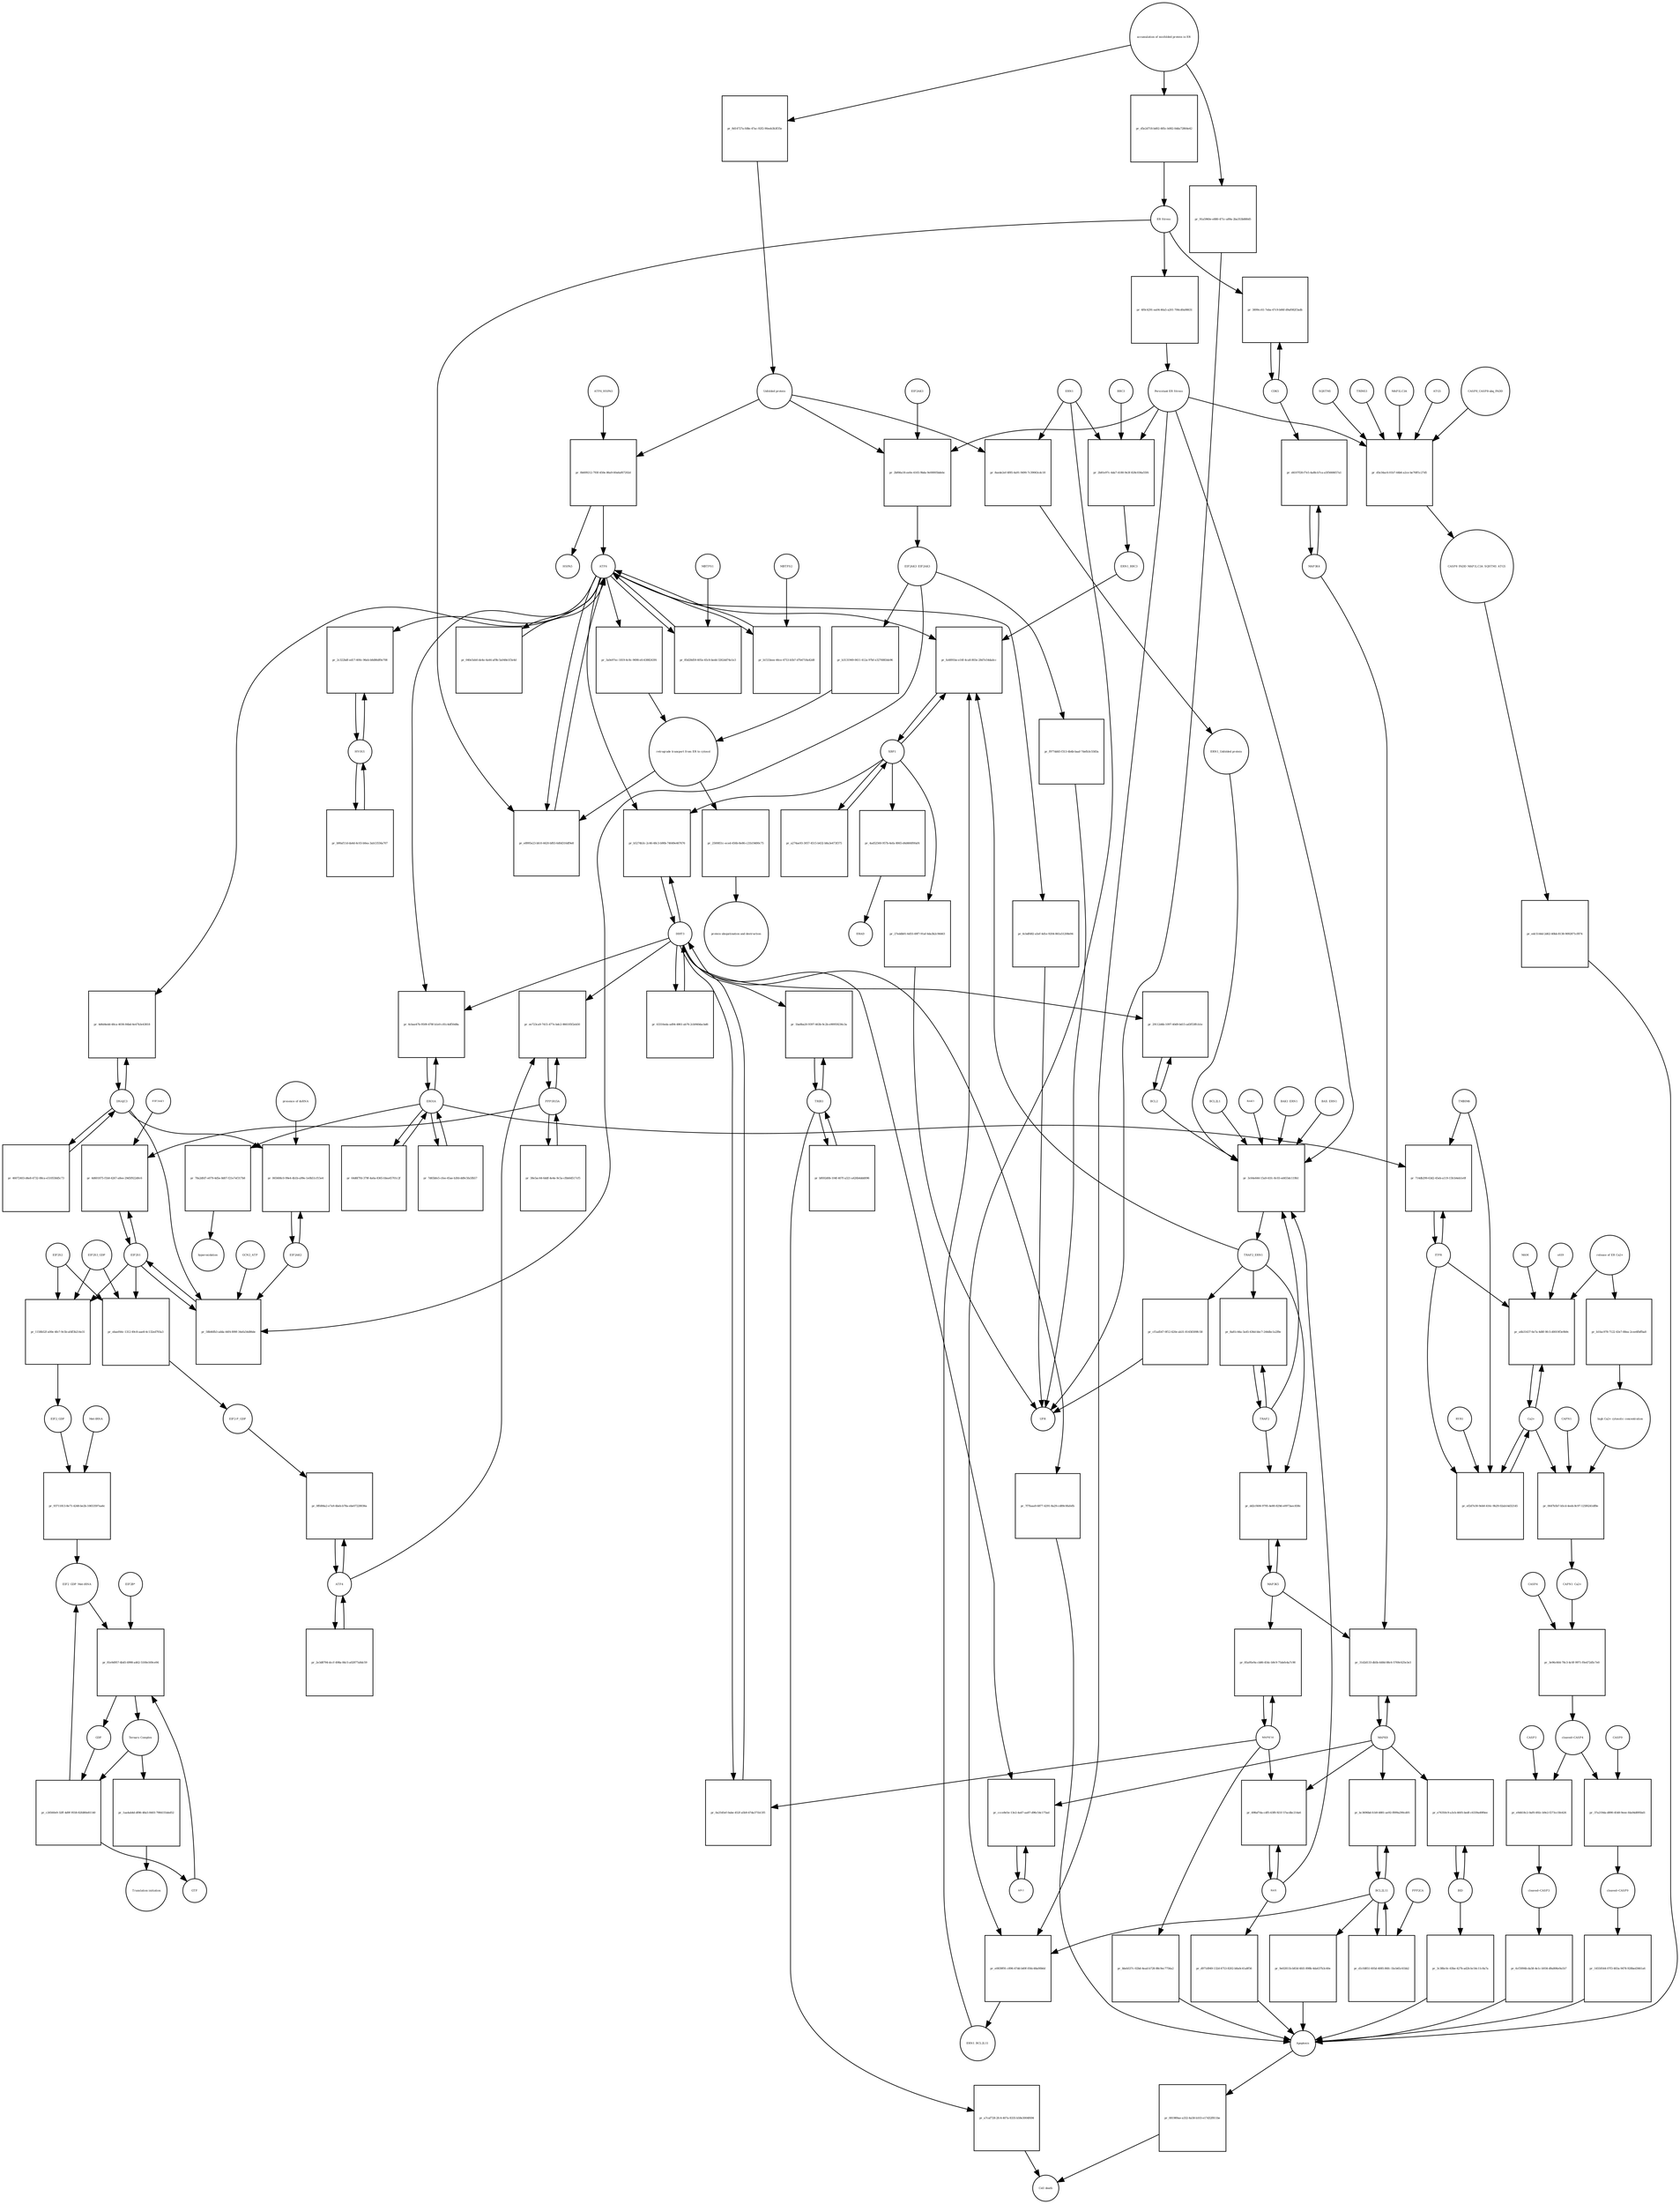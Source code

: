 strict digraph  {
ATF6_HSPA5 [annotation="", bipartite=0, cls=complex, fontsize=4, label=ATF6_HSPA5, shape=circle];
"pr_0b609212-793f-450e-86a9-60a6af67202d" [annotation="", bipartite=1, cls=process, fontsize=4, label="pr_0b609212-793f-450e-86a9-60a6af67202d", shape=square];
ATF6 [annotation="urn_miriam_hgnc.symbol_ATF6", bipartite=0, cls=macromolecule, fontsize=4, label=ATF6, shape=circle];
HSPA5 [annotation="urn_miriam_hgnc.symbol_HSPA5", bipartite=0, cls=macromolecule, fontsize=4, label=HSPA5, shape=circle];
"Unfolded protein" [annotation="", bipartite=0, cls=macromolecule, fontsize=4, label="Unfolded protein", shape=circle];
ERN1 [annotation="urn_miriam_hgnc.symbol_ERN1", bipartite=0, cls=macromolecule, fontsize=4, label=ERN1, shape=circle];
"pr_8aede2ef-6f85-4a91-9490-7c39063cdc18" [annotation="", bipartite=1, cls=process, fontsize=4, label="pr_8aede2ef-6f85-4a91-9490-7c39063cdc18", shape=square];
"ERN1_Unfolded protein" [annotation="", bipartite=0, cls=complex, fontsize=4, label="ERN1_Unfolded protein", shape=circle];
EIF2AK3_EIF2AK3 [annotation="", bipartite=0, cls=complex, fontsize=4, label=EIF2AK3_EIF2AK3, shape=circle];
"pr_b3131949-0611-412a-97bf-e3276883de96" [annotation="", bipartite=1, cls=process, fontsize=4, label="pr_b3131949-0611-412a-97bf-e3276883de96", shape=square];
"retrograde transport from ER to cytosol" [annotation="", bipartite=0, cls=phenotype, fontsize=4, label="retrograde transport from ER to cytosol", shape=circle];
"pr_3a0e97ec-1819-4c8c-9698-efc4388243f4" [annotation="", bipartite=1, cls=process, fontsize=4, label="pr_3a0e97ec-1819-4c8c-9698-efc4388243f4", shape=square];
"pr_2500851c-eced-456b-8e86-c21b19d00c75" [annotation="", bipartite=1, cls=process, fontsize=4, label="pr_2500851c-eced-456b-8e86-c21b19d00c75", shape=square];
"protein ubiquitination and destruction" [annotation="", bipartite=0, cls=phenotype, fontsize=4, label="protein ubiquitination and destruction", shape=circle];
"pr_3c64e644-15a9-41fc-8c03-ed455dc119b1" [annotation="", bipartite=1, cls=process, fontsize=4, label="pr_3c64e644-15a9-41fc-8c03-ed455dc119b1", shape=square];
TRAF2_ERN1 [annotation="", bipartite=0, cls=complex, fontsize=4, label=TRAF2_ERN1, shape=circle];
BAK1_ERN1 [annotation="", bipartite=0, cls=complex, fontsize=4, label=BAK1_ERN1, shape=circle];
BAX_ERN1 [annotation="", bipartite=0, cls=complex, fontsize=4, label=BAX_ERN1, shape=circle];
BCL2 [annotation="urn_miriam_hgnc.symbol_BCL2", bipartite=0, cls="nucleic acid feature", fontsize=4, label=BCL2, shape=circle];
BCL2L1 [annotation="urn_miriam_hgnc.symbol_BCL2L1", bipartite=0, cls=macromolecule, fontsize=4, label=BCL2L1, shape=circle];
"Persistant ER Stress" [annotation="", bipartite=0, cls=phenotype, fontsize=4, label="Persistant ER Stress", shape=circle];
BAX [annotation="urn_miriam_hgnc.symbol_BAX", bipartite=0, cls=macromolecule, fontsize=4, label=BAX, shape=circle];
BAK1 [annotation="urn_miriam_hgnc.symbol_BAK1", bipartite=0, cls=macromolecule, fontsize=4, label=BAK1, shape=circle];
TRAF2 [annotation="urn_miriam_hgnc.symbol_TRAF2", bipartite=0, cls=macromolecule, fontsize=4, label=TRAF2, shape=circle];
XBP1 [annotation="urn_miriam_hgnc.symbol_XBP1", bipartite=0, cls=macromolecule, fontsize=4, label=XBP1, shape=circle];
"pr_fa4891be-e16f-4ca8-803e-28d7e54dadcc" [annotation="", bipartite=1, cls=process, fontsize=4, label="pr_fa4891be-e16f-4ca8-803e-28d7e54dadcc", shape=square];
ERN1_BBC3 [annotation="", bipartite=0, cls=complex, fontsize=4, label=ERN1_BBC3, shape=circle];
ERN1_BCL2L11 [annotation="", bipartite=0, cls=complex, fontsize=4, label=ERN1_BCL2L11, shape=circle];
"pr_a274ae93-3057-4515-b432-b8a3e473f375" [annotation="", bipartite=1, cls=process, fontsize=4, label="pr_a274ae93-3057-4515-b432-b8a3e473f375", shape=square];
"pr_4ad52560-957b-4efa-8065-d4d466f00af4" [annotation="", bipartite=1, cls=process, fontsize=4, label="pr_4ad52560-957b-4efa-8065-d4d466f00af4", shape=square];
ERAD [annotation="", bipartite=0, cls=phenotype, fontsize=4, label=ERAD, shape=circle];
"pr_27eddb01-6d55-49f7-91af-6da3b2c94463" [annotation="", bipartite=1, cls=process, fontsize=4, label="pr_27eddb01-6d55-49f7-91af-6da3b2c94463", shape=square];
UPR [annotation="", bipartite=0, cls=phenotype, fontsize=4, label=UPR, shape=circle];
"pr_8a81c44a-3a45-436d-bbc7-244dbc1a2f8e" [annotation="", bipartite=1, cls=process, fontsize=4, label="pr_8a81c44a-3a45-436d-bbc7-244dbc1a2f8e", shape=square];
MAPK8 [annotation="urn_miriam_hgnc.symbol_MAPK8", bipartite=0, cls=macromolecule, fontsize=4, label=MAPK8, shape=circle];
"pr_31d2d133-db5b-448d-88c6-5769c625e3e3" [annotation="", bipartite=1, cls=process, fontsize=4, label="pr_31d2d133-db5b-448d-88c6-5769c625e3e3", shape=square];
MAP3K4 [annotation="urn_miriam_hgnc.symbol_MAP3K4", bipartite=0, cls=macromolecule, fontsize=4, label=MAP3K4, shape=circle];
MAP3K5 [annotation="urn_miriam_hgnc.symbol_MAP3K5", bipartite=0, cls=macromolecule, fontsize=4, label=MAP3K5, shape=circle];
MAPK14 [annotation="urn_miriam_hgnc.symbol_MAPK14", bipartite=0, cls=macromolecule, fontsize=4, label=MAPK14, shape=circle];
"pr_85a95e9a-cb86-454c-b9c9-75defe4a7c90" [annotation="", bipartite=1, cls=process, fontsize=4, label="pr_85a95e9a-cb86-454c-b9c9-75defe4a7c90", shape=square];
"pr_bbeb537c-02bd-4ead-b728-88c9ec7756a2" [annotation="", bipartite=1, cls=process, fontsize=4, label="pr_bbeb537c-02bd-4ead-b728-88c9ec7756a2", shape=square];
Apoptosis [annotation="", bipartite=0, cls=phenotype, fontsize=4, label=Apoptosis, shape=circle];
DDIT3 [annotation="urn_miriam_hgnc.symbol_DDIT3", bipartite=0, cls=macromolecule, fontsize=4, label=DDIT3, shape=circle];
"pr_0a2545ef-0abe-452f-a5b9-47da371b13f1" [annotation="", bipartite=1, cls=process, fontsize=4, label="pr_0a2545ef-0abe-452f-a5b9-47da371b13f1", shape=square];
"pr_7f7faaa9-6877-4291-8a29-cd89c0fafefb" [annotation="", bipartite=1, cls=process, fontsize=4, label="pr_7f7faaa9-6877-4291-8a29-cd89c0fafefb", shape=square];
"pr_29112d4b-1097-40d9-bd15-ad3f53ffcb1e" [annotation="", bipartite=1, cls=process, fontsize=4, label="pr_29112d4b-1097-40d9-bd15-ad3f53ffcb1e", shape=square];
"pr_e8995e23-bfc0-4420-bf83-6d0d316df9e8" [annotation="", bipartite=1, cls=process, fontsize=4, label="pr_e8995e23-bfc0-4420-bf83-6d0d316df9e8", shape=square];
"ER Stress" [annotation="", bipartite=0, cls=phenotype, fontsize=4, label="ER Stress", shape=circle];
"pr_85d28d59-405e-45c8-bedd-3262dd74e1e3" [annotation="", bipartite=1, cls=process, fontsize=4, label="pr_85d28d59-405e-45c8-bedd-3262dd74e1e3", shape=square];
MBTPS1 [annotation="urn_miriam_hgnc.symbol_MBTPS1", bipartite=0, cls=macromolecule, fontsize=4, label=MBTPS1, shape=circle];
"pr_b1533eee-46ce-4753-b5b7-d7b4718a42d8" [annotation="", bipartite=1, cls=process, fontsize=4, label="pr_b1533eee-46ce-4753-b5b7-d7b4718a42d8", shape=square];
MBTPS2 [annotation="urn_miriam_hgnc.symbol_MBTPS2", bipartite=0, cls=macromolecule, fontsize=4, label=MBTPS2, shape=circle];
"pr_040e5eb0-de4e-4a44-af9b-5a048e1f3e4d" [annotation="", bipartite=1, cls=process, fontsize=4, label="pr_040e5eb0-de4e-4a44-af9b-5a048e1f3e4d", shape=square];
"pr_63316eda-ad94-4861-ab76-2cb940dacbd6" [annotation="", bipartite=1, cls=process, fontsize=4, label="pr_63316eda-ad94-4861-ab76-2cb940dacbd6", shape=square];
"pr_b5274b3c-2c46-48c3-b90b-74649e467676" [annotation="", bipartite=1, cls=process, fontsize=4, label="pr_b5274b3c-2c46-48c3-b90b-74649e467676", shape=square];
EIF2S1 [annotation="urn_miriam_hgnc.symbol_EIF2S1", bipartite=0, cls=macromolecule, fontsize=4, label=EIF2S1, shape=circle];
"pr_58b46fb3-adda-44f4-899f-34efa54d86de" [annotation="", bipartite=1, cls=process, fontsize=4, label="pr_58b46fb3-adda-44f4-899f-34efa54d86de", shape=square];
GCN2_ATP [annotation="", bipartite=0, cls=complex, fontsize=4, label=GCN2_ATP, shape=circle];
EIF2AK2 [annotation="urn_miriam_hgnc.symbol_EIF2AK2", bipartite=0, cls=macromolecule, fontsize=4, label=EIF2AK2, shape=circle];
DNAJC3 [annotation="urn_miriam_hgnc.symbol_DNAJC3", bipartite=0, cls=macromolecule, fontsize=4, label=DNAJC3, shape=circle];
EIF2S2 [annotation="urn_miriam_hgnc.symbol_EIF2S2", bipartite=0, cls=macromolecule, fontsize=4, label=EIF2S2, shape=circle];
"pr_1158b52f-a00e-4fe7-9c5b-afdf3b214e31" [annotation="", bipartite=1, cls=process, fontsize=4, label="pr_1158b52f-a00e-4fe7-9c5b-afdf3b214e31", shape=square];
EIF2S3_GDP [annotation="", bipartite=0, cls=complex, fontsize=4, label=EIF2S3_GDP, shape=circle];
EIF2_GDP [annotation="", bipartite=0, cls=complex, fontsize=4, label=EIF2_GDP, shape=circle];
"EIF2_GDP_Met-tRNA" [annotation="", bipartite=0, cls=complex, fontsize=4, label="EIF2_GDP_Met-tRNA", shape=circle];
"pr_81e9d957-4b45-4998-a462-5100e169ce94" [annotation="", bipartite=1, cls=process, fontsize=4, label="pr_81e9d957-4b45-4998-a462-5100e169ce94", shape=square];
"Ternary Complex" [annotation="", bipartite=0, cls=complex, fontsize=4, label="Ternary Complex", shape=circle];
"EIF2B*" [annotation="", bipartite=0, cls=complex, fontsize=4, label="EIF2B*", shape=circle];
GTP [annotation="urn_miriam_obo.chebi_CHEBI%3A57600", bipartite=0, cls="simple chemical", fontsize=4, label=GTP, shape=circle];
GDP [annotation="urn_miriam_obo.chebi_CHEBI%3A65180", bipartite=0, cls="simple chemical", fontsize=4, label=GDP, shape=circle];
"pr_c26560e9-32ff-4d9f-9558-82fd80e81140" [annotation="", bipartite=1, cls=process, fontsize=4, label="pr_c26560e9-32ff-4d9f-9558-82fd80e81140", shape=square];
ATF4 [annotation="urn_miriam_hgnc.symbol_ATF4", bipartite=0, cls=macromolecule, fontsize=4, label=ATF4, shape=circle];
"pr_0ffd06a2-e7a9-4beb-b78a-ebe07228036a" [annotation="", bipartite=1, cls=process, fontsize=4, label="pr_0ffd06a2-e7a9-4beb-b78a-ebe07228036a", shape=square];
"EIF2-P_GDP" [annotation="", bipartite=0, cls=complex, fontsize=4, label="EIF2-P_GDP", shape=circle];
"pr_2e3d8794-dccf-498a-84c5-a02877a8dc59" [annotation="", bipartite=1, cls=process, fontsize=4, label="pr_2e3d8794-dccf-498a-84c5-a02877a8dc59", shape=square];
PPP1R15A [annotation="urn_miriam_hgnc.symbol_PPP1R15A", bipartite=0, cls=macromolecule, fontsize=4, label=PPP1R15A, shape=circle];
"pr_ee723ca9-7415-477e-bdc2-866105f2eb50" [annotation="", bipartite=1, cls=process, fontsize=4, label="pr_ee723ca9-7415-477e-bdc2-866105f2eb50", shape=square];
"pr_38e5ac44-6ddf-4e4e-9c5a-cfbb0d517cf5" [annotation="", bipartite=1, cls=process, fontsize=4, label="pr_38e5ac44-6ddf-4e4e-9c5a-cfbb0d517cf5", shape=square];
"pr_1aa4ab4d-df86-48a5-8403-7984155ded52" [annotation="", bipartite=1, cls=process, fontsize=4, label="pr_1aa4ab4d-df86-48a5-8403-7984155ded52", shape=square];
"Translation initiation" [annotation="", bipartite=0, cls=phenotype, fontsize=4, label="Translation initiation", shape=circle];
"pr_dd2cf406-9795-4e80-829d-e0973aec838c" [annotation="", bipartite=1, cls=process, fontsize=4, label="pr_dd2cf406-9795-4e80-829d-e0973aec838c", shape=square];
ERO1A [annotation="urn_miriam_hgnc.symbol_ERO1A", bipartite=0, cls=macromolecule, fontsize=4, label=ERO1A, shape=circle];
"pr_6cbae47b-9509-478f-b1e0-c81c4df50d8a" [annotation="", bipartite=1, cls=process, fontsize=4, label="pr_6cbae47b-9509-478f-b1e0-c81c4df50d8a", shape=square];
"pr_7d65bfe5-cfee-45ae-b3fd-dd9c5fa5fb57" [annotation="", bipartite=1, cls=process, fontsize=4, label="pr_7d65bfe5-cfee-45ae-b3fd-dd9c5fa5fb57", shape=square];
"pr_4d601875-f1b0-4267-a8ee-29d5f922d0c6" [annotation="", bipartite=1, cls=process, fontsize=4, label="pr_4d601875-f1b0-4267-a8ee-29d5f922d0c6", shape=square];
EIF2AK1 [annotation="urn_miriam_hgnc.symbol_EIF2AK1", bipartite=0, cls=macromolecule, fontsize=4, label=EIF2AK1, shape=circle];
"pr_498af7da-cdf5-43f8-921f-57acdbc214a6" [annotation="", bipartite=1, cls=process, fontsize=4, label="pr_498af7da-cdf5-43f8-921f-57acdbc214a6", shape=square];
"pr_d971d949-132d-4753-8202-b8a0c41a8f56" [annotation="", bipartite=1, cls=process, fontsize=4, label="pr_d971d949-132d-4753-8202-b8a0c41a8f56", shape=square];
"Ca2+" [annotation="urn_miriam_obo.chebi_CHEBI%3A29108", bipartite=0, cls="simple chemical", fontsize=4, label="Ca2+", shape=circle];
"pr_a4b31437-6e7a-4d8f-9fc5-d0019f3e9b9c" [annotation="", bipartite=1, cls=process, fontsize=4, label="pr_a4b31437-6e7a-4d8f-9fc5-d0019f3e9b9c", shape=square];
"release of ER Ca2+" [annotation="", bipartite=0, cls=phenotype, fontsize=4, label="release of ER Ca2+", shape=circle];
ITPR [annotation="urn_miriam_hgnc.symbol_ITPR1|urn_miriam_hgnc.symbol_ITPR2|urn_miriam_hgnc.symbol_ITPR3", bipartite=0, cls=macromolecule, fontsize=4, label=ITPR, shape=circle];
MAM [annotation="", bipartite=0, cls=phenotype, fontsize=4, label=MAM, shape=circle];
s619 [annotation="", bipartite=0, cls=complex, fontsize=4, label=s619, shape=circle];
"pr_d4107f28-f7e5-4a8b-b7ca-a5f5666657a1" [annotation="", bipartite=1, cls=process, fontsize=4, label="pr_d4107f28-f7e5-4a8b-b7ca-a5f5666657a1", shape=square];
CDK5 [annotation="urn_miriam_hgnc.symbol_CDK5", bipartite=0, cls=macromolecule, fontsize=4, label=CDK5, shape=circle];
"pr_3899cc61-7eba-47c9-b06f-d9af082f3adb" [annotation="", bipartite=1, cls="uncertain process", fontsize=4, label="pr_3899cc61-7eba-47c9-b06f-d9af082f3adb", shape=square];
"pr_081989ae-a332-4a58-b103-e17d32f811be" [annotation="", bipartite=1, cls=process, fontsize=4, label="pr_081989ae-a332-4a58-b103-e17d32f811be", shape=square];
"Cell death" [annotation="", bipartite=0, cls=phenotype, fontsize=4, label="Cell death", shape=circle];
"pr_ef2d7e30-9eb0-416c-9b29-02ab14d32145" [annotation="", bipartite=1, cls=process, fontsize=4, label="pr_ef2d7e30-9eb0-416c-9b29-02ab14d32145", shape=square];
TMBIM6 [annotation="urn_miriam_hgnc.symbol_TMBIM6", bipartite=0, cls=macromolecule, fontsize=4, label=TMBIM6, shape=circle];
RYR1 [annotation="urn_miriam_hgnc.symbol_RYR1", bipartite=0, cls=macromolecule, fontsize=4, label=RYR1, shape=circle];
EIF2AK3 [annotation="urn_miriam_hgnc.symbol_EIF2AK3", bipartite=0, cls=macromolecule, fontsize=4, label=EIF2AK3, shape=circle];
"pr_2bf66a18-ee0e-4165-9bda-9e00005bdebc" [annotation="", bipartite=1, cls=process, fontsize=4, label="pr_2bf66a18-ee0e-4165-9bda-9e00005bdebc", shape=square];
"pr_78a2dfd7-e079-4d5e-8d07-f21e7ef317b8" [annotation="", bipartite=1, cls=process, fontsize=4, label="pr_78a2dfd7-e079-4d5e-8d07-f21e7ef317b8", shape=square];
hyperoxidation [annotation="", bipartite=0, cls=phenotype, fontsize=4, label=hyperoxidation, shape=circle];
"pr_64d6f7fd-379f-4a6a-8365-fdea45701c2f" [annotation="", bipartite=1, cls=process, fontsize=4, label="pr_64d6f7fd-379f-4a6a-8365-fdea45701c2f", shape=square];
"pr_4f0c4291-ea04-46a5-a201-706cd0a98631" [annotation="", bipartite=1, cls=process, fontsize=4, label="pr_4f0c4291-ea04-46a5-a201-706cd0a98631", shape=square];
"CASP8_CASP8-ubq_FADD" [annotation="", bipartite=0, cls=complex, fontsize=4, label="CASP8_CASP8-ubq_FADD", shape=circle];
"pr_d5e34ac6-01b7-44b6-a2ce-be76ff1c27d5" [annotation="", bipartite=1, cls=process, fontsize=4, label="pr_d5e34ac6-01b7-44b6-a2ce-be76ff1c27d5", shape=square];
"SQSTM1 " [annotation="urn_miriam_hgnc.symbol_SQSTM1", bipartite=0, cls=macromolecule, fontsize=4, label="SQSTM1 ", shape=circle];
CASP8_FADD_MAP1LC3A_SQSTM1_ATG5 [annotation="", bipartite=0, cls=complex, fontsize=4, label=CASP8_FADD_MAP1LC3A_SQSTM1_ATG5, shape=circle];
TRIM13 [annotation="urn_miriam_hgnc.symbol_TRIM13", bipartite=0, cls=macromolecule, fontsize=4, label=TRIM13, shape=circle];
MAP1LC3A [annotation="urn_miriam_hgnc.symbol_MAP1LC3A", bipartite=0, cls=macromolecule, fontsize=4, label=MAP1LC3A, shape=circle];
ATG5 [annotation="urn_miriam_hgnc.symbol_ATG5", bipartite=0, cls=macromolecule, fontsize=4, label=ATG5, shape=circle];
"pr_edc5144d-2d62-40bb-8138-9092871cf874" [annotation="", bipartite=1, cls=process, fontsize=4, label="pr_edc5144d-2d62-40bb-8138-9092871cf874", shape=square];
"AP-1" [annotation="urn_miriam_hgnc.symbol_FOS|urn_miriam_hgnc.symbol_FOSB|urn_miriam_hgnc.symbol_FOSL1|urn_miriam_hgnc.symbol_FOSL2|urn_miriam_hgnc.symbol_JUN|urn_miriam_hgnc.symbol_JUNB|urn_miriam_hgnc.symbol_JUND", bipartite=0, cls=macromolecule, fontsize=4, label="AP-1", shape=circle];
"pr_ccce8e5e-13e2-4a47-aa87-d96c54c175ad" [annotation="", bipartite=1, cls=process, fontsize=4, label="pr_ccce8e5e-13e2-4a47-aa87-d96c54c175ad", shape=square];
"pr_065608c0-99e4-4b1b-a99e-1e0b51cf15e4" [annotation="", bipartite=1, cls=process, fontsize=4, label="pr_065608c0-99e4-4b1b-a99e-1e0b51cf15e4", shape=square];
"presence of dsRNA" [annotation="", bipartite=0, cls=phenotype, fontsize=4, label="presence of dsRNA", shape=circle];
"Met-tRNA" [annotation="urn_miriam_hgnc_HGNC%3A34779", bipartite=0, cls="nucleic acid feature", fontsize=4, label="Met-tRNA", shape=circle];
"pr_93711813-8e71-4248-be2b-10653597aa6c" [annotation="", bipartite=1, cls=process, fontsize=4, label="pr_93711813-8e71-4248-be2b-10653597aa6c", shape=square];
"pr_ebaef44c-1312-49c8-aae8-4c132ed793a3" [annotation="", bipartite=1, cls=process, fontsize=4, label="pr_ebaef44c-1312-49c8-aae8-4c132ed793a3", shape=square];
"accumulation of misfolded protein in ER" [annotation="", bipartite=0, cls=phenotype, fontsize=4, label="accumulation of misfolded protein in ER", shape=circle];
"pr_8d14727a-fd8e-47ac-92f2-90eeb3b3f35e" [annotation="", bipartite=1, cls=process, fontsize=4, label="pr_8d14727a-fd8e-47ac-92f2-90eeb3b3f35e", shape=square];
"pr_d5e2d718-bd02-485c-b082-0dda72864e42" [annotation="", bipartite=1, cls=process, fontsize=4, label="pr_d5e2d718-bd02-485c-b082-0dda72864e42", shape=square];
"pr_91a5960e-e880-471c-a89a-2ba353b880d5" [annotation="", bipartite=1, cls=process, fontsize=4, label="pr_91a5960e-e880-471c-a89a-2ba353b880d5", shape=square];
"pr_f977dd45-f313-4b4b-baaf-7defb3c5583a" [annotation="", bipartite=1, cls=process, fontsize=4, label="pr_f977dd45-f313-4b4b-baaf-7defb3c5583a", shape=square];
"pr_cf1ad547-9f12-420e-ab31-81458309fc58" [annotation="", bipartite=1, cls=process, fontsize=4, label="pr_cf1ad547-9f12-420e-ab31-81458309fc58", shape=square];
"pr_6cbdf482-a5ef-4d1e-9204-861a51208e94" [annotation="", bipartite=1, cls=process, fontsize=4, label="pr_6cbdf482-a5ef-4d1e-9204-861a51208e94", shape=square];
BCL2L11 [annotation="urn_miriam_hgnc.symbol_BCL2L11", bipartite=0, cls=macromolecule, fontsize=4, label=BCL2L11, shape=circle];
"pr_bc3696bd-fcb9-4881-ae92-f899a290cd05" [annotation="", bipartite=1, cls=process, fontsize=4, label="pr_bc3696bd-fcb9-4881-ae92-f899a290cd05", shape=square];
BID [annotation="urn_miriam_hgnc.symbol_BID", bipartite=0, cls=macromolecule, fontsize=4, label=BID, shape=circle];
"pr_e76350c9-a3cb-4605-bedf-c6339a49f6ee" [annotation="", bipartite=1, cls=process, fontsize=4, label="pr_e76350c9-a3cb-4605-bedf-c6339a49f6ee", shape=square];
"pr_9e02811b-b83d-4fd1-898b-4da637b3c40e" [annotation="", bipartite=1, cls=process, fontsize=4, label="pr_9e02811b-b83d-4fd1-898b-4da637b3c40e", shape=square];
"pr_3c38bc0c-63be-427b-ad2b-bc54c11c8a7a" [annotation="", bipartite=1, cls=process, fontsize=4, label="pr_3c38bc0c-63be-427b-ad2b-bc54c11c8a7a", shape=square];
"pr_e0839f91-c896-47dd-b49f-056c48a00b6d" [annotation="", bipartite=1, cls=process, fontsize=4, label="pr_e0839f91-c896-47dd-b49f-056c48a00b6d", shape=square];
"pr_2b81e97c-4da7-4180-9e3f-828c036a55f4" [annotation="", bipartite=1, cls=process, fontsize=4, label="pr_2b81e97c-4da7-4180-9e3f-828c036a55f4", shape=square];
BBC3 [annotation="urn_miriam_hgnc.symbol_BBC3", bipartite=0, cls=macromolecule, fontsize=4, label=BBC3, shape=circle];
"pr_d1cfd851-605d-4085-86fc-1bcb45c41bb2" [annotation="", bipartite=1, cls=process, fontsize=4, label="pr_d1cfd851-605d-4085-86fc-1bcb45c41bb2", shape=square];
PPP2CA [annotation="urn_miriam_hgnc.symbol_PPP2CA", bipartite=0, cls=macromolecule, fontsize=4, label=PPP2CA, shape=circle];
TRIB3 [annotation="urn_miriam_hgnc.symbol_TRIB3", bipartite=0, cls=macromolecule, fontsize=4, label=TRIB3, shape=circle];
"pr_1ba8ba20-9397-463b-9c2b-e90959236c3a" [annotation="", bipartite=1, cls=process, fontsize=4, label="pr_1ba8ba20-9397-463b-9c2b-e90959236c3a", shape=square];
"pr_bf692d0b-104f-407f-a321-a426b4ddd096" [annotation="", bipartite=1, cls=process, fontsize=4, label="pr_bf692d0b-104f-407f-a321-a426b4ddd096", shape=square];
"pr_a7caf728-2fc4-407a-8335-b58e3004f694" [annotation="", bipartite=1, cls=process, fontsize=4, label="pr_a7caf728-2fc4-407a-8335-b58e3004f694", shape=square];
"pr_b10ac978-7122-43e7-88ea-2cee6fbffba8" [annotation="", bipartite=1, cls=process, fontsize=4, label="pr_b10ac978-7122-43e7-88ea-2cee6fbffba8", shape=square];
"high Ca2+ cytosolic concentration" [annotation="", bipartite=0, cls=phenotype, fontsize=4, label="high Ca2+ cytosolic concentration", shape=circle];
"pr_4d6d4edd-48ca-4036-84bd-6e47b3e43818" [annotation="", bipartite=1, cls=process, fontsize=4, label="pr_4d6d4edd-48ca-4036-84bd-6e47b3e43818", shape=square];
"pr_46072403-d4e8-4732-88ca-e510558d5c73" [annotation="", bipartite=1, cls=process, fontsize=4, label="pr_46072403-d4e8-4732-88ca-e510558d5c73", shape=square];
"pr_714db299-63d2-45eb-a119-15fcb4eb1e0f" [annotation="", bipartite=1, cls=process, fontsize=4, label="pr_714db299-63d2-45eb-a119-15fcb4eb1e0f", shape=square];
CASP4 [annotation="urn_miriam_hgnc.symbol_CASP4", bipartite=0, cls=macromolecule, fontsize=4, label=CASP4, shape=circle];
"pr_3e96c664-78c3-4c0f-9971-f0e472d5c7e0" [annotation="", bipartite=1, cls=process, fontsize=4, label="pr_3e96c664-78c3-4c0f-9971-f0e472d5c7e0", shape=square];
"cleaved~CASP4" [annotation="urn_miriam_hgnc.symbol_CASP4", bipartite=0, cls=macromolecule, fontsize=4, label="cleaved~CASP4", shape=circle];
"CAPN1_Ca2+" [annotation="", bipartite=0, cls=complex, fontsize=4, label="CAPN1_Ca2+", shape=circle];
CASP3 [annotation="urn_miriam_hgnc.symbol_CASP3", bipartite=0, cls=macromolecule, fontsize=4, label=CASP3, shape=circle];
"pr_e9d418c2-0af0-492c-b9e2-f273cc5fe426" [annotation="", bipartite=1, cls=process, fontsize=4, label="pr_e9d418c2-0af0-492c-b9e2-f273cc5fe426", shape=square];
"cleaved~CASP3" [annotation="urn_miriam_hgnc.symbol_CASP3", bipartite=0, cls=macromolecule, fontsize=4, label="cleaved~CASP3", shape=circle];
CASP9 [annotation="urn_miriam_hgnc.symbol_CSAP9", bipartite=0, cls=macromolecule, fontsize=4, label=CASP9, shape=circle];
"pr_37a219da-d890-4548-9eee-fda04d895bd1" [annotation="", bipartite=1, cls=process, fontsize=4, label="pr_37a219da-d890-4548-9eee-fda04d895bd1", shape=square];
"cleaved~CASP9" [annotation="urn_miriam_hgnc.symbol_CASP9", bipartite=0, cls=macromolecule, fontsize=4, label="cleaved~CASP9", shape=circle];
CAPN1 [annotation="urn_miriam_hgnc.symbol_CAPN1", bipartite=0, cls=macromolecule, fontsize=4, label=CAPN1, shape=circle];
"pr_0647b5b7-b5cd-4eeb-8c97-125f6241df8e" [annotation="", bipartite=1, cls=process, fontsize=4, label="pr_0647b5b7-b5cd-4eeb-8c97-125f6241df8e", shape=square];
"pr_6cf3094b-da58-4e1c-b934-d9a806e9a1b7" [annotation="", bipartite=1, cls=process, fontsize=4, label="pr_6cf3094b-da58-4e1c-b934-d9a806e9a1b7", shape=square];
"pr_14550544-07f3-483a-9478-928bed3661a6" [annotation="", bipartite=1, cls=process, fontsize=4, label="pr_14550544-07f3-483a-9478-928bed3661a6", shape=square];
HYOU1 [annotation="urn_miriam_hgnc.symbol_HYOU1", bipartite=0, cls=macromolecule, fontsize=4, label=HYOU1, shape=circle];
"pr_2c322bdf-ed17-400c-96eb-b8d86df0e708" [annotation="", bipartite=1, cls=process, fontsize=4, label="pr_2c322bdf-ed17-400c-96eb-b8d86df0e708", shape=square];
"pr_b90af11d-da4d-4c03-b0ea-3ab13556a707" [annotation="", bipartite=1, cls=process, fontsize=4, label="pr_b90af11d-da4d-4c03-b0ea-3ab13556a707", shape=square];
ATF6_HSPA5 -> "pr_0b609212-793f-450e-86a9-60a6af67202d"  [annotation="", interaction_type=consumption];
"pr_0b609212-793f-450e-86a9-60a6af67202d" -> ATF6  [annotation="", interaction_type=production];
"pr_0b609212-793f-450e-86a9-60a6af67202d" -> HSPA5  [annotation="", interaction_type=production];
ATF6 -> "pr_3a0e97ec-1819-4c8c-9698-efc4388243f4"  [annotation="", interaction_type=consumption];
ATF6 -> "pr_fa4891be-e16f-4ca8-803e-28d7e54dadcc"  [annotation="urn_miriam_pubmed_26587781|urn_miriam_pubmed_23430059", interaction_type=catalysis];
ATF6 -> "pr_e8995e23-bfc0-4420-bf83-6d0d316df9e8"  [annotation="", interaction_type=consumption];
ATF6 -> "pr_85d28d59-405e-45c8-bedd-3262dd74e1e3"  [annotation="", interaction_type=consumption];
ATF6 -> "pr_b1533eee-46ce-4753-b5b7-d7b4718a42d8"  [annotation="", interaction_type=consumption];
ATF6 -> "pr_040e5eb0-de4e-4a44-af9b-5a048e1f3e4d"  [annotation="", interaction_type=consumption];
ATF6 -> "pr_b5274b3c-2c46-48c3-b90b-74649e467676"  [annotation="urn_miriam_pubmed_26587781|urn_miriam_pubmed_17991856|urn_miriam_pubmed_28843399", interaction_type=catalysis];
ATF6 -> "pr_6cbae47b-9509-478f-b1e0-c81c4df50d8a"  [annotation="urn_miriam_pubmed_23850759|urn_miriam_pubmed_25387528", interaction_type=catalysis];
ATF6 -> "pr_6cbdf482-a5ef-4d1e-9204-861a51208e94"  [annotation="", interaction_type=consumption];
ATF6 -> "pr_4d6d4edd-48ca-4036-84bd-6e47b3e43818"  [annotation="urn_miriam_pubmed_12601012|urn_miriam_pubmed_18360008", interaction_type=catalysis];
ATF6 -> "pr_2c322bdf-ed17-400c-96eb-b8d86df0e708"  [annotation=urn_miriam_pubmed_18360008, interaction_type=catalysis];
"Unfolded protein" -> "pr_0b609212-793f-450e-86a9-60a6af67202d"  [annotation="urn_miriam_pubmed_19509052|urn_miriam_pubmed_12847084|urn_miriam_pubmed_23850759", interaction_type=catalysis];
"Unfolded protein" -> "pr_8aede2ef-6f85-4a91-9490-7c39063cdc18"  [annotation="", interaction_type=consumption];
"Unfolded protein" -> "pr_2bf66a18-ee0e-4165-9bda-9e00005bdebc"  [annotation=urn_miriam_pubmed_17991856, interaction_type=catalysis];
ERN1 -> "pr_8aede2ef-6f85-4a91-9490-7c39063cdc18"  [annotation="", interaction_type=consumption];
ERN1 -> "pr_e0839f91-c896-47dd-b49f-056c48a00b6d"  [annotation="", interaction_type=consumption];
ERN1 -> "pr_2b81e97c-4da7-4180-9e3f-828c036a55f4"  [annotation="", interaction_type=consumption];
"pr_8aede2ef-6f85-4a91-9490-7c39063cdc18" -> "ERN1_Unfolded protein"  [annotation="", interaction_type=production];
"ERN1_Unfolded protein" -> "pr_3c64e644-15a9-41fc-8c03-ed455dc119b1"  [annotation="", interaction_type=consumption];
EIF2AK3_EIF2AK3 -> "pr_b3131949-0611-412a-97bf-e3276883de96"  [annotation="", interaction_type=consumption];
EIF2AK3_EIF2AK3 -> "pr_58b46fb3-adda-44f4-899f-34efa54d86de"  [annotation="urn_miriam_pubmed_12667446|urn_miriam_pubmed_16246152|urn_miriam_pubmed_12601012|urn_miriam_pubmed_23850759|urn_miriam_pubmed_18360008|urn_miriam_pubmed_26587781", interaction_type=catalysis];
EIF2AK3_EIF2AK3 -> "pr_f977dd45-f313-4b4b-baaf-7defb3c5583a"  [annotation="", interaction_type=consumption];
"pr_b3131949-0611-412a-97bf-e3276883de96" -> "retrograde transport from ER to cytosol"  [annotation="", interaction_type=production];
"retrograde transport from ER to cytosol" -> "pr_2500851c-eced-456b-8e86-c21b19d00c75"  [annotation="", interaction_type=consumption];
"retrograde transport from ER to cytosol" -> "pr_e8995e23-bfc0-4420-bf83-6d0d316df9e8"  [annotation="urn_miriam_pubmed_18360008|urn_miriam_pubmed_17991856|urn_miriam_pubmed_26587781|urn_miriam_pubmed_12847084", interaction_type=inhibition];
"pr_3a0e97ec-1819-4c8c-9698-efc4388243f4" -> "retrograde transport from ER to cytosol"  [annotation="", interaction_type=production];
"pr_2500851c-eced-456b-8e86-c21b19d00c75" -> "protein ubiquitination and destruction"  [annotation="", interaction_type=production];
"pr_3c64e644-15a9-41fc-8c03-ed455dc119b1" -> TRAF2_ERN1  [annotation="", interaction_type=production];
TRAF2_ERN1 -> "pr_fa4891be-e16f-4ca8-803e-28d7e54dadcc"  [annotation="urn_miriam_pubmed_26587781|urn_miriam_pubmed_23430059", interaction_type=catalysis];
TRAF2_ERN1 -> "pr_8a81c44a-3a45-436d-bbc7-244dbc1a2f8e"  [annotation=urn_miriam_pubmed_23850759, interaction_type=catalysis];
TRAF2_ERN1 -> "pr_dd2cf406-9795-4e80-829d-e0973aec838c"  [annotation=urn_miriam_pubmed_23850759, interaction_type=catalysis];
TRAF2_ERN1 -> "pr_cf1ad547-9f12-420e-ab31-81458309fc58"  [annotation="", interaction_type=consumption];
BAK1_ERN1 -> "pr_3c64e644-15a9-41fc-8c03-ed455dc119b1"  [annotation="urn_miriam_pubmed_23850759|urn_miriam_pubmed_23430059|urn_miriam_pubmed_26587781", interaction_type=catalysis];
BAX_ERN1 -> "pr_3c64e644-15a9-41fc-8c03-ed455dc119b1"  [annotation="urn_miriam_pubmed_23850759|urn_miriam_pubmed_23430059|urn_miriam_pubmed_26587781", interaction_type=catalysis];
BCL2 -> "pr_3c64e644-15a9-41fc-8c03-ed455dc119b1"  [annotation="urn_miriam_pubmed_23850759|urn_miriam_pubmed_23430059|urn_miriam_pubmed_26587781", interaction_type=inhibition];
BCL2 -> "pr_29112d4b-1097-40d9-bd15-ad3f53ffcb1e"  [annotation="", interaction_type=consumption];
BCL2L1 -> "pr_3c64e644-15a9-41fc-8c03-ed455dc119b1"  [annotation="urn_miriam_pubmed_23850759|urn_miriam_pubmed_23430059|urn_miriam_pubmed_26587781", interaction_type=inhibition];
"Persistant ER Stress" -> "pr_3c64e644-15a9-41fc-8c03-ed455dc119b1"  [annotation="urn_miriam_pubmed_23850759|urn_miriam_pubmed_23430059|urn_miriam_pubmed_26587781", interaction_type=inhibition];
"Persistant ER Stress" -> "pr_2bf66a18-ee0e-4165-9bda-9e00005bdebc"  [annotation=urn_miriam_pubmed_17991856, interaction_type=catalysis];
"Persistant ER Stress" -> "pr_d5e34ac6-01b7-44b6-a2ce-be76ff1c27d5"  [annotation=urn_miriam_pubmed_17991856, interaction_type=catalysis];
"Persistant ER Stress" -> "pr_e0839f91-c896-47dd-b49f-056c48a00b6d"  [annotation="urn_miriam_pubmed_23850759|urn_miriam_pubmed_23430059|urn_miriam_pubmed_26587781", interaction_type=inhibition];
"Persistant ER Stress" -> "pr_2b81e97c-4da7-4180-9e3f-828c036a55f4"  [annotation="urn_miriam_pubmed_23430059|urn_miriam_pubmed_17991856", interaction_type=inhibition];
BAX -> "pr_3c64e644-15a9-41fc-8c03-ed455dc119b1"  [annotation="urn_miriam_pubmed_23850759|urn_miriam_pubmed_23430059|urn_miriam_pubmed_26587781", interaction_type=catalysis];
BAX -> "pr_498af7da-cdf5-43f8-921f-57acdbc214a6"  [annotation="", interaction_type=consumption];
BAX -> "pr_d971d949-132d-4753-8202-b8a0c41a8f56"  [annotation="", interaction_type=consumption];
BAK1 -> "pr_3c64e644-15a9-41fc-8c03-ed455dc119b1"  [annotation="urn_miriam_pubmed_23850759|urn_miriam_pubmed_23430059|urn_miriam_pubmed_26587781", interaction_type=catalysis];
TRAF2 -> "pr_3c64e644-15a9-41fc-8c03-ed455dc119b1"  [annotation="", interaction_type=consumption];
TRAF2 -> "pr_8a81c44a-3a45-436d-bbc7-244dbc1a2f8e"  [annotation="", interaction_type=consumption];
TRAF2 -> "pr_dd2cf406-9795-4e80-829d-e0973aec838c"  [annotation=urn_miriam_pubmed_23850759, interaction_type=catalysis];
XBP1 -> "pr_fa4891be-e16f-4ca8-803e-28d7e54dadcc"  [annotation="", interaction_type=consumption];
XBP1 -> "pr_a274ae93-3057-4515-b432-b8a3e473f375"  [annotation="", interaction_type=consumption];
XBP1 -> "pr_4ad52560-957b-4efa-8065-d4d466f00af4"  [annotation="", interaction_type=consumption];
XBP1 -> "pr_27eddb01-6d55-49f7-91af-6da3b2c94463"  [annotation="", interaction_type=consumption];
XBP1 -> "pr_b5274b3c-2c46-48c3-b90b-74649e467676"  [annotation="urn_miriam_pubmed_26587781|urn_miriam_pubmed_17991856|urn_miriam_pubmed_28843399", interaction_type=catalysis];
"pr_fa4891be-e16f-4ca8-803e-28d7e54dadcc" -> XBP1  [annotation="", interaction_type=production];
ERN1_BBC3 -> "pr_fa4891be-e16f-4ca8-803e-28d7e54dadcc"  [annotation="urn_miriam_pubmed_26587781|urn_miriam_pubmed_23430059", interaction_type=catalysis];
ERN1_BCL2L11 -> "pr_fa4891be-e16f-4ca8-803e-28d7e54dadcc"  [annotation="urn_miriam_pubmed_26587781|urn_miriam_pubmed_23430059", interaction_type=catalysis];
"pr_a274ae93-3057-4515-b432-b8a3e473f375" -> XBP1  [annotation="", interaction_type=production];
"pr_4ad52560-957b-4efa-8065-d4d466f00af4" -> ERAD  [annotation="", interaction_type=production];
"pr_27eddb01-6d55-49f7-91af-6da3b2c94463" -> UPR  [annotation="", interaction_type=production];
"pr_8a81c44a-3a45-436d-bbc7-244dbc1a2f8e" -> TRAF2  [annotation="", interaction_type=production];
MAPK8 -> "pr_31d2d133-db5b-448d-88c6-5769c625e3e3"  [annotation="", interaction_type=consumption];
MAPK8 -> "pr_498af7da-cdf5-43f8-921f-57acdbc214a6"  [annotation="urn_miriam_pubmed_18191217|urn_miriam_pubmed_23430059", interaction_type=catalysis];
MAPK8 -> "pr_ccce8e5e-13e2-4a47-aa87-d96c54c175ad"  [annotation="urn_miriam_pubmed_26618107|urn_miriam_pubmed_26587781|urn_miriam_pubmed_23850759", interaction_type=catalysis];
MAPK8 -> "pr_bc3696bd-fcb9-4881-ae92-f899a290cd05"  [annotation="urn_miriam_pubmed_26018731|urn_miriam_pubmed_23850759", interaction_type=catalysis];
MAPK8 -> "pr_e76350c9-a3cb-4605-bedf-c6339a49f6ee"  [annotation="urn_miriam_pubmed_23430059|urn_miriam_pubmed_11583631", interaction_type=catalysis];
"pr_31d2d133-db5b-448d-88c6-5769c625e3e3" -> MAPK8  [annotation="", interaction_type=production];
MAP3K4 -> "pr_31d2d133-db5b-448d-88c6-5769c625e3e3"  [annotation="urn_miriam_pubmed_18191217|urn_miriam_pubmed_23850759|urn_miriam_pubmed_26587781", interaction_type=catalysis];
MAP3K4 -> "pr_d4107f28-f7e5-4a8b-b7ca-a5f5666657a1"  [annotation="", interaction_type=consumption];
MAP3K5 -> "pr_31d2d133-db5b-448d-88c6-5769c625e3e3"  [annotation="urn_miriam_pubmed_18191217|urn_miriam_pubmed_23850759|urn_miriam_pubmed_26587781", interaction_type=catalysis];
MAP3K5 -> "pr_85a95e9a-cb86-454c-b9c9-75defe4a7c90"  [annotation="urn_miriam_pubmed_23850759|urn_miriam_pubmed_12215209", interaction_type=catalysis];
MAP3K5 -> "pr_dd2cf406-9795-4e80-829d-e0973aec838c"  [annotation="", interaction_type=consumption];
MAPK14 -> "pr_85a95e9a-cb86-454c-b9c9-75defe4a7c90"  [annotation="", interaction_type=consumption];
MAPK14 -> "pr_bbeb537c-02bd-4ead-b728-88c9ec7756a2"  [annotation="", interaction_type=consumption];
MAPK14 -> "pr_0a2545ef-0abe-452f-a5b9-47da371b13f1"  [annotation="urn_miriam_pubmed_23850759|urn_miriam_pubmed_23430059|urn_miriam_pubmed_26137585", interaction_type=catalysis];
MAPK14 -> "pr_498af7da-cdf5-43f8-921f-57acdbc214a6"  [annotation="urn_miriam_pubmed_18191217|urn_miriam_pubmed_23430059", interaction_type=catalysis];
"pr_85a95e9a-cb86-454c-b9c9-75defe4a7c90" -> MAPK14  [annotation="", interaction_type=production];
"pr_bbeb537c-02bd-4ead-b728-88c9ec7756a2" -> Apoptosis  [annotation="", interaction_type=production];
Apoptosis -> "pr_081989ae-a332-4a58-b103-e17d32f811be"  [annotation="", interaction_type=consumption];
DDIT3 -> "pr_0a2545ef-0abe-452f-a5b9-47da371b13f1"  [annotation="", interaction_type=consumption];
DDIT3 -> "pr_7f7faaa9-6877-4291-8a29-cd89c0fafefb"  [annotation="", interaction_type=consumption];
DDIT3 -> "pr_29112d4b-1097-40d9-bd15-ad3f53ffcb1e"  [annotation="urn_miriam_pubmed_30662442|urn_miriam_pubmed_23850759", interaction_type=inhibition];
DDIT3 -> "pr_63316eda-ad94-4861-ab76-2cb940dacbd6"  [annotation="", interaction_type=consumption];
DDIT3 -> "pr_b5274b3c-2c46-48c3-b90b-74649e467676"  [annotation="", interaction_type=consumption];
DDIT3 -> "pr_ee723ca9-7415-477e-bdc2-866105f2eb50"  [annotation="urn_miriam_pubmed_23850759|urn_miriam_pubmed_31638256", interaction_type=catalysis];
DDIT3 -> "pr_6cbae47b-9509-478f-b1e0-c81c4df50d8a"  [annotation="urn_miriam_pubmed_23850759|urn_miriam_pubmed_25387528", interaction_type=catalysis];
DDIT3 -> "pr_ccce8e5e-13e2-4a47-aa87-d96c54c175ad"  [annotation="urn_miriam_pubmed_26618107|urn_miriam_pubmed_26587781|urn_miriam_pubmed_23850759", interaction_type=catalysis];
DDIT3 -> "pr_1ba8ba20-9397-463b-9c2b-e90959236c3a"  [annotation="urn_miriam_pubmed_23430059|urn_miriam_pubmed_18940792", interaction_type=catalysis];
"pr_0a2545ef-0abe-452f-a5b9-47da371b13f1" -> DDIT3  [annotation="", interaction_type=production];
"pr_7f7faaa9-6877-4291-8a29-cd89c0fafefb" -> Apoptosis  [annotation="", interaction_type=production];
"pr_29112d4b-1097-40d9-bd15-ad3f53ffcb1e" -> BCL2  [annotation="", interaction_type=production];
"pr_e8995e23-bfc0-4420-bf83-6d0d316df9e8" -> ATF6  [annotation="", interaction_type=production];
"ER Stress" -> "pr_e8995e23-bfc0-4420-bf83-6d0d316df9e8"  [annotation="urn_miriam_pubmed_18360008|urn_miriam_pubmed_17991856|urn_miriam_pubmed_26587781|urn_miriam_pubmed_12847084", interaction_type=catalysis];
"ER Stress" -> "pr_3899cc61-7eba-47c9-b06f-d9af082f3adb"  [annotation=urn_miriam_pubmed_22388889, interaction_type=catalysis];
"ER Stress" -> "pr_4f0c4291-ea04-46a5-a201-706cd0a98631"  [annotation="", interaction_type=consumption];
"pr_85d28d59-405e-45c8-bedd-3262dd74e1e3" -> ATF6  [annotation="", interaction_type=production];
MBTPS1 -> "pr_85d28d59-405e-45c8-bedd-3262dd74e1e3"  [annotation="urn_miriam_pubmed_18360008|urn_miriam_pubmed_17991856|urn_miriam_pubmed_26587781|urn_miriam_pubmed_23850759", interaction_type=catalysis];
"pr_b1533eee-46ce-4753-b5b7-d7b4718a42d8" -> ATF6  [annotation="", interaction_type=production];
MBTPS2 -> "pr_b1533eee-46ce-4753-b5b7-d7b4718a42d8"  [annotation="urn_miriam_pubmed_23850759|urn_miriam_pubmed_26587781|urn_miriam_pubmed_17991856|urn_miriam_pubmed_18360008", interaction_type=catalysis];
"pr_040e5eb0-de4e-4a44-af9b-5a048e1f3e4d" -> ATF6  [annotation="", interaction_type=production];
"pr_63316eda-ad94-4861-ab76-2cb940dacbd6" -> DDIT3  [annotation="", interaction_type=production];
"pr_b5274b3c-2c46-48c3-b90b-74649e467676" -> DDIT3  [annotation="", interaction_type=production];
EIF2S1 -> "pr_58b46fb3-adda-44f4-899f-34efa54d86de"  [annotation="", interaction_type=consumption];
EIF2S1 -> "pr_1158b52f-a00e-4fe7-9c5b-afdf3b214e31"  [annotation="", interaction_type=consumption];
EIF2S1 -> "pr_4d601875-f1b0-4267-a8ee-29d5f922d0c6"  [annotation="", interaction_type=consumption];
EIF2S1 -> "pr_ebaef44c-1312-49c8-aae8-4c132ed793a3"  [annotation="", interaction_type=consumption];
"pr_58b46fb3-adda-44f4-899f-34efa54d86de" -> EIF2S1  [annotation="", interaction_type=production];
GCN2_ATP -> "pr_58b46fb3-adda-44f4-899f-34efa54d86de"  [annotation="urn_miriam_pubmed_12667446|urn_miriam_pubmed_16246152|urn_miriam_pubmed_12601012|urn_miriam_pubmed_23850759|urn_miriam_pubmed_18360008|urn_miriam_pubmed_26587781", interaction_type=catalysis];
EIF2AK2 -> "pr_58b46fb3-adda-44f4-899f-34efa54d86de"  [annotation="urn_miriam_pubmed_12667446|urn_miriam_pubmed_16246152|urn_miriam_pubmed_12601012|urn_miriam_pubmed_23850759|urn_miriam_pubmed_18360008|urn_miriam_pubmed_26587781", interaction_type=catalysis];
EIF2AK2 -> "pr_065608c0-99e4-4b1b-a99e-1e0b51cf15e4"  [annotation="", interaction_type=consumption];
DNAJC3 -> "pr_58b46fb3-adda-44f4-899f-34efa54d86de"  [annotation="urn_miriam_pubmed_12667446|urn_miriam_pubmed_16246152|urn_miriam_pubmed_12601012|urn_miriam_pubmed_23850759|urn_miriam_pubmed_18360008|urn_miriam_pubmed_26587781", interaction_type=inhibition];
DNAJC3 -> "pr_065608c0-99e4-4b1b-a99e-1e0b51cf15e4"  [annotation="urn_miriam_pubmed_12601012|urn_miriam_pubmed_26587781|urn_miriam_pubmed_23850759", interaction_type=inhibition];
DNAJC3 -> "pr_4d6d4edd-48ca-4036-84bd-6e47b3e43818"  [annotation="", interaction_type=consumption];
DNAJC3 -> "pr_46072403-d4e8-4732-88ca-e510558d5c73"  [annotation="", interaction_type=consumption];
EIF2S2 -> "pr_1158b52f-a00e-4fe7-9c5b-afdf3b214e31"  [annotation="", interaction_type=consumption];
EIF2S2 -> "pr_ebaef44c-1312-49c8-aae8-4c132ed793a3"  [annotation="", interaction_type=consumption];
"pr_1158b52f-a00e-4fe7-9c5b-afdf3b214e31" -> EIF2_GDP  [annotation="", interaction_type=production];
EIF2S3_GDP -> "pr_1158b52f-a00e-4fe7-9c5b-afdf3b214e31"  [annotation="", interaction_type=consumption];
EIF2S3_GDP -> "pr_ebaef44c-1312-49c8-aae8-4c132ed793a3"  [annotation="", interaction_type=consumption];
EIF2_GDP -> "pr_93711813-8e71-4248-be2b-10653597aa6c"  [annotation="", interaction_type=consumption];
"EIF2_GDP_Met-tRNA" -> "pr_81e9d957-4b45-4998-a462-5100e169ce94"  [annotation="", interaction_type=consumption];
"pr_81e9d957-4b45-4998-a462-5100e169ce94" -> "Ternary Complex"  [annotation="", interaction_type=production];
"pr_81e9d957-4b45-4998-a462-5100e169ce94" -> GDP  [annotation="", interaction_type=production];
"Ternary Complex" -> "pr_c26560e9-32ff-4d9f-9558-82fd80e81140"  [annotation="", interaction_type=consumption];
"Ternary Complex" -> "pr_1aa4ab4d-df86-48a5-8403-7984155ded52"  [annotation="", interaction_type=consumption];
"EIF2B*" -> "pr_81e9d957-4b45-4998-a462-5100e169ce94"  [annotation="urn_miriam_pubmed_23850759|urn_miriam_pubmed_16246152", interaction_type=catalysis];
GTP -> "pr_81e9d957-4b45-4998-a462-5100e169ce94"  [annotation="", interaction_type=consumption];
GDP -> "pr_c26560e9-32ff-4d9f-9558-82fd80e81140"  [annotation="", interaction_type=consumption];
"pr_c26560e9-32ff-4d9f-9558-82fd80e81140" -> "EIF2_GDP_Met-tRNA"  [annotation="", interaction_type=production];
"pr_c26560e9-32ff-4d9f-9558-82fd80e81140" -> GTP  [annotation="", interaction_type=production];
ATF4 -> "pr_0ffd06a2-e7a9-4beb-b78a-ebe07228036a"  [annotation="", interaction_type=consumption];
ATF4 -> "pr_2e3d8794-dccf-498a-84c5-a02877a8dc59"  [annotation="", interaction_type=consumption];
ATF4 -> "pr_ee723ca9-7415-477e-bdc2-866105f2eb50"  [annotation="urn_miriam_pubmed_23850759|urn_miriam_pubmed_31638256", interaction_type=catalysis];
"pr_0ffd06a2-e7a9-4beb-b78a-ebe07228036a" -> ATF4  [annotation="", interaction_type=production];
"EIF2-P_GDP" -> "pr_0ffd06a2-e7a9-4beb-b78a-ebe07228036a"  [annotation="urn_miriam_pubmed_15277680|urn_miriam_pubmed_16246152|urn_miriam_pubmed_23850759", interaction_type=catalysis];
"pr_2e3d8794-dccf-498a-84c5-a02877a8dc59" -> ATF4  [annotation="", interaction_type=production];
PPP1R15A -> "pr_ee723ca9-7415-477e-bdc2-866105f2eb50"  [annotation="", interaction_type=consumption];
PPP1R15A -> "pr_38e5ac44-6ddf-4e4e-9c5a-cfbb0d517cf5"  [annotation="", interaction_type=consumption];
PPP1R15A -> "pr_4d601875-f1b0-4267-a8ee-29d5f922d0c6"  [annotation="urn_miriam_pubmed_23850759|urn_miriam_pubmed_12667446|urn_miriam_pubmed_16246152|urn_miriam_pubmed_12601012", interaction_type=catalysis];
"pr_ee723ca9-7415-477e-bdc2-866105f2eb50" -> PPP1R15A  [annotation="", interaction_type=production];
"pr_38e5ac44-6ddf-4e4e-9c5a-cfbb0d517cf5" -> PPP1R15A  [annotation="", interaction_type=production];
"pr_1aa4ab4d-df86-48a5-8403-7984155ded52" -> "Translation initiation"  [annotation="", interaction_type=production];
"pr_dd2cf406-9795-4e80-829d-e0973aec838c" -> MAP3K5  [annotation="", interaction_type=production];
ERO1A -> "pr_6cbae47b-9509-478f-b1e0-c81c4df50d8a"  [annotation="", interaction_type=consumption];
ERO1A -> "pr_7d65bfe5-cfee-45ae-b3fd-dd9c5fa5fb57"  [annotation="", interaction_type=consumption];
ERO1A -> "pr_78a2dfd7-e079-4d5e-8d07-f21e7ef317b8"  [annotation="", interaction_type=consumption];
ERO1A -> "pr_64d6f7fd-379f-4a6a-8365-fdea45701c2f"  [annotation="", interaction_type=consumption];
ERO1A -> "pr_714db299-63d2-45eb-a119-15fcb4eb1e0f"  [annotation="urn_miriam_pubmed_23850759|urn_miriam_pubmed_23430059", interaction_type=catalysis];
"pr_6cbae47b-9509-478f-b1e0-c81c4df50d8a" -> ERO1A  [annotation="", interaction_type=production];
"pr_7d65bfe5-cfee-45ae-b3fd-dd9c5fa5fb57" -> ERO1A  [annotation="", interaction_type=production];
"pr_4d601875-f1b0-4267-a8ee-29d5f922d0c6" -> EIF2S1  [annotation="", interaction_type=production];
EIF2AK1 -> "pr_4d601875-f1b0-4267-a8ee-29d5f922d0c6"  [annotation="urn_miriam_pubmed_23850759|urn_miriam_pubmed_12667446|urn_miriam_pubmed_16246152|urn_miriam_pubmed_12601012", interaction_type=catalysis];
"pr_498af7da-cdf5-43f8-921f-57acdbc214a6" -> BAX  [annotation="", interaction_type=production];
"pr_d971d949-132d-4753-8202-b8a0c41a8f56" -> Apoptosis  [annotation="", interaction_type=production];
"Ca2+" -> "pr_a4b31437-6e7a-4d8f-9fc5-d0019f3e9b9c"  [annotation="", interaction_type=consumption];
"Ca2+" -> "pr_ef2d7e30-9eb0-416c-9b29-02ab14d32145"  [annotation="", interaction_type=consumption];
"Ca2+" -> "pr_0647b5b7-b5cd-4eeb-8c97-125f6241df8e"  [annotation="", interaction_type=consumption];
"pr_a4b31437-6e7a-4d8f-9fc5-d0019f3e9b9c" -> "Ca2+"  [annotation="", interaction_type=production];
"release of ER Ca2+" -> "pr_a4b31437-6e7a-4d8f-9fc5-d0019f3e9b9c"  [annotation=urn_miriam_pubmed_23850759, interaction_type=catalysis];
"release of ER Ca2+" -> "pr_b10ac978-7122-43e7-88ea-2cee6fbffba8"  [annotation="", interaction_type=consumption];
ITPR -> "pr_a4b31437-6e7a-4d8f-9fc5-d0019f3e9b9c"  [annotation=urn_miriam_pubmed_23850759, interaction_type=catalysis];
ITPR -> "pr_ef2d7e30-9eb0-416c-9b29-02ab14d32145"  [annotation=urn_miriam_pubmed_23850759, interaction_type=catalysis];
ITPR -> "pr_714db299-63d2-45eb-a119-15fcb4eb1e0f"  [annotation="", interaction_type=consumption];
MAM -> "pr_a4b31437-6e7a-4d8f-9fc5-d0019f3e9b9c"  [annotation=urn_miriam_pubmed_23850759, interaction_type=catalysis];
s619 -> "pr_a4b31437-6e7a-4d8f-9fc5-d0019f3e9b9c"  [annotation=urn_miriam_pubmed_23850759, interaction_type=catalysis];
"pr_d4107f28-f7e5-4a8b-b7ca-a5f5666657a1" -> MAP3K4  [annotation="", interaction_type=production];
CDK5 -> "pr_d4107f28-f7e5-4a8b-b7ca-a5f5666657a1"  [annotation=urn_miriam_pubmed_22388889, interaction_type=catalysis];
CDK5 -> "pr_3899cc61-7eba-47c9-b06f-d9af082f3adb"  [annotation="", interaction_type=consumption];
"pr_3899cc61-7eba-47c9-b06f-d9af082f3adb" -> CDK5  [annotation="", interaction_type=production];
"pr_081989ae-a332-4a58-b103-e17d32f811be" -> "Cell death"  [annotation="", interaction_type=production];
"pr_ef2d7e30-9eb0-416c-9b29-02ab14d32145" -> "Ca2+"  [annotation="", interaction_type=production];
TMBIM6 -> "pr_ef2d7e30-9eb0-416c-9b29-02ab14d32145"  [annotation=urn_miriam_pubmed_23850759, interaction_type=catalysis];
TMBIM6 -> "pr_714db299-63d2-45eb-a119-15fcb4eb1e0f"  [annotation="urn_miriam_pubmed_23850759|urn_miriam_pubmed_23430059", interaction_type=catalysis];
RYR1 -> "pr_ef2d7e30-9eb0-416c-9b29-02ab14d32145"  [annotation=urn_miriam_pubmed_23850759, interaction_type=catalysis];
EIF2AK3 -> "pr_2bf66a18-ee0e-4165-9bda-9e00005bdebc"  [annotation="", interaction_type=consumption];
"pr_2bf66a18-ee0e-4165-9bda-9e00005bdebc" -> EIF2AK3_EIF2AK3  [annotation="", interaction_type=production];
"pr_78a2dfd7-e079-4d5e-8d07-f21e7ef317b8" -> hyperoxidation  [annotation="", interaction_type=production];
"pr_64d6f7fd-379f-4a6a-8365-fdea45701c2f" -> ERO1A  [annotation="", interaction_type=production];
"pr_4f0c4291-ea04-46a5-a201-706cd0a98631" -> "Persistant ER Stress"  [annotation="", interaction_type=production];
"CASP8_CASP8-ubq_FADD" -> "pr_d5e34ac6-01b7-44b6-a2ce-be76ff1c27d5"  [annotation="", interaction_type=consumption];
"pr_d5e34ac6-01b7-44b6-a2ce-be76ff1c27d5" -> CASP8_FADD_MAP1LC3A_SQSTM1_ATG5  [annotation="", interaction_type=production];
"SQSTM1 " -> "pr_d5e34ac6-01b7-44b6-a2ce-be76ff1c27d5"  [annotation="", interaction_type=consumption];
CASP8_FADD_MAP1LC3A_SQSTM1_ATG5 -> "pr_edc5144d-2d62-40bb-8138-9092871cf874"  [annotation="", interaction_type=consumption];
TRIM13 -> "pr_d5e34ac6-01b7-44b6-a2ce-be76ff1c27d5"  [annotation=urn_miriam_pubmed_17991856, interaction_type=catalysis];
MAP1LC3A -> "pr_d5e34ac6-01b7-44b6-a2ce-be76ff1c27d5"  [annotation="", interaction_type=consumption];
ATG5 -> "pr_d5e34ac6-01b7-44b6-a2ce-be76ff1c27d5"  [annotation="", interaction_type=consumption];
"pr_edc5144d-2d62-40bb-8138-9092871cf874" -> Apoptosis  [annotation="", interaction_type=production];
"AP-1" -> "pr_ccce8e5e-13e2-4a47-aa87-d96c54c175ad"  [annotation="", interaction_type=consumption];
"pr_ccce8e5e-13e2-4a47-aa87-d96c54c175ad" -> "AP-1"  [annotation="", interaction_type=production];
"pr_065608c0-99e4-4b1b-a99e-1e0b51cf15e4" -> EIF2AK2  [annotation="", interaction_type=production];
"presence of dsRNA" -> "pr_065608c0-99e4-4b1b-a99e-1e0b51cf15e4"  [annotation="urn_miriam_pubmed_12601012|urn_miriam_pubmed_26587781|urn_miriam_pubmed_23850759", interaction_type=catalysis];
"Met-tRNA" -> "pr_93711813-8e71-4248-be2b-10653597aa6c"  [annotation="", interaction_type=consumption];
"pr_93711813-8e71-4248-be2b-10653597aa6c" -> "EIF2_GDP_Met-tRNA"  [annotation="", interaction_type=production];
"pr_ebaef44c-1312-49c8-aae8-4c132ed793a3" -> "EIF2-P_GDP"  [annotation="", interaction_type=production];
"accumulation of misfolded protein in ER" -> "pr_8d14727a-fd8e-47ac-92f2-90eeb3b3f35e"  [annotation="", interaction_type=consumption];
"accumulation of misfolded protein in ER" -> "pr_d5e2d718-bd02-485c-b082-0dda72864e42"  [annotation="", interaction_type=consumption];
"accumulation of misfolded protein in ER" -> "pr_91a5960e-e880-471c-a89a-2ba353b880d5"  [annotation="", interaction_type=consumption];
"pr_8d14727a-fd8e-47ac-92f2-90eeb3b3f35e" -> "Unfolded protein"  [annotation="", interaction_type=production];
"pr_d5e2d718-bd02-485c-b082-0dda72864e42" -> "ER Stress"  [annotation="", interaction_type=production];
"pr_91a5960e-e880-471c-a89a-2ba353b880d5" -> UPR  [annotation="", interaction_type=production];
"pr_f977dd45-f313-4b4b-baaf-7defb3c5583a" -> UPR  [annotation="", interaction_type=production];
"pr_cf1ad547-9f12-420e-ab31-81458309fc58" -> UPR  [annotation="", interaction_type=production];
"pr_6cbdf482-a5ef-4d1e-9204-861a51208e94" -> UPR  [annotation="", interaction_type=production];
BCL2L11 -> "pr_bc3696bd-fcb9-4881-ae92-f899a290cd05"  [annotation="", interaction_type=consumption];
BCL2L11 -> "pr_9e02811b-b83d-4fd1-898b-4da637b3c40e"  [annotation="", interaction_type=consumption];
BCL2L11 -> "pr_e0839f91-c896-47dd-b49f-056c48a00b6d"  [annotation="", interaction_type=consumption];
BCL2L11 -> "pr_d1cfd851-605d-4085-86fc-1bcb45c41bb2"  [annotation="", interaction_type=consumption];
"pr_bc3696bd-fcb9-4881-ae92-f899a290cd05" -> BCL2L11  [annotation="", interaction_type=production];
BID -> "pr_e76350c9-a3cb-4605-bedf-c6339a49f6ee"  [annotation="", interaction_type=consumption];
BID -> "pr_3c38bc0c-63be-427b-ad2b-bc54c11c8a7a"  [annotation="", interaction_type=consumption];
"pr_e76350c9-a3cb-4605-bedf-c6339a49f6ee" -> BID  [annotation="", interaction_type=production];
"pr_9e02811b-b83d-4fd1-898b-4da637b3c40e" -> Apoptosis  [annotation="", interaction_type=production];
"pr_3c38bc0c-63be-427b-ad2b-bc54c11c8a7a" -> Apoptosis  [annotation="", interaction_type=production];
"pr_e0839f91-c896-47dd-b49f-056c48a00b6d" -> ERN1_BCL2L11  [annotation="", interaction_type=production];
"pr_2b81e97c-4da7-4180-9e3f-828c036a55f4" -> ERN1_BBC3  [annotation="", interaction_type=production];
BBC3 -> "pr_2b81e97c-4da7-4180-9e3f-828c036a55f4"  [annotation="", interaction_type=consumption];
"pr_d1cfd851-605d-4085-86fc-1bcb45c41bb2" -> BCL2L11  [annotation="", interaction_type=production];
PPP2CA -> "pr_d1cfd851-605d-4085-86fc-1bcb45c41bb2"  [annotation="urn_miriam_pubmed_23850759|urn_miriam_pubmed_23430059", interaction_type=catalysis];
TRIB3 -> "pr_1ba8ba20-9397-463b-9c2b-e90959236c3a"  [annotation="", interaction_type=consumption];
TRIB3 -> "pr_bf692d0b-104f-407f-a321-a426b4ddd096"  [annotation="", interaction_type=consumption];
TRIB3 -> "pr_a7caf728-2fc4-407a-8335-b58e3004f694"  [annotation="", interaction_type=consumption];
"pr_1ba8ba20-9397-463b-9c2b-e90959236c3a" -> TRIB3  [annotation="", interaction_type=production];
"pr_bf692d0b-104f-407f-a321-a426b4ddd096" -> TRIB3  [annotation="", interaction_type=production];
"pr_a7caf728-2fc4-407a-8335-b58e3004f694" -> "Cell death"  [annotation="", interaction_type=production];
"pr_b10ac978-7122-43e7-88ea-2cee6fbffba8" -> "high Ca2+ cytosolic concentration"  [annotation="", interaction_type=production];
"high Ca2+ cytosolic concentration" -> "pr_0647b5b7-b5cd-4eeb-8c97-125f6241df8e"  [annotation=urn_miriam_pubmed_19931333, interaction_type=catalysis];
"pr_4d6d4edd-48ca-4036-84bd-6e47b3e43818" -> DNAJC3  [annotation="", interaction_type=production];
"pr_46072403-d4e8-4732-88ca-e510558d5c73" -> DNAJC3  [annotation="", interaction_type=production];
"pr_714db299-63d2-45eb-a119-15fcb4eb1e0f" -> ITPR  [annotation="", interaction_type=production];
CASP4 -> "pr_3e96c664-78c3-4c0f-9971-f0e472d5c7e0"  [annotation="", interaction_type=consumption];
"pr_3e96c664-78c3-4c0f-9971-f0e472d5c7e0" -> "cleaved~CASP4"  [annotation="", interaction_type=production];
"cleaved~CASP4" -> "pr_e9d418c2-0af0-492c-b9e2-f273cc5fe426"  [annotation="urn_miriam_pubmed_19931333|urn_miriam_pubmed_26618107", interaction_type=catalysis];
"cleaved~CASP4" -> "pr_37a219da-d890-4548-9eee-fda04d895bd1"  [annotation="urn_miriam_pubmed_19931333|urn_miriam_pubmed_26618107", interaction_type=catalysis];
"CAPN1_Ca2+" -> "pr_3e96c664-78c3-4c0f-9971-f0e472d5c7e0"  [annotation=urn_miriam_pubmed_19931333, interaction_type=catalysis];
CASP3 -> "pr_e9d418c2-0af0-492c-b9e2-f273cc5fe426"  [annotation="", interaction_type=consumption];
"pr_e9d418c2-0af0-492c-b9e2-f273cc5fe426" -> "cleaved~CASP3"  [annotation="", interaction_type=production];
"cleaved~CASP3" -> "pr_6cf3094b-da58-4e1c-b934-d9a806e9a1b7"  [annotation="", interaction_type=consumption];
CASP9 -> "pr_37a219da-d890-4548-9eee-fda04d895bd1"  [annotation="", interaction_type=consumption];
"pr_37a219da-d890-4548-9eee-fda04d895bd1" -> "cleaved~CASP9"  [annotation="", interaction_type=production];
"cleaved~CASP9" -> "pr_14550544-07f3-483a-9478-928bed3661a6"  [annotation="", interaction_type=consumption];
CAPN1 -> "pr_0647b5b7-b5cd-4eeb-8c97-125f6241df8e"  [annotation="", interaction_type=consumption];
"pr_0647b5b7-b5cd-4eeb-8c97-125f6241df8e" -> "CAPN1_Ca2+"  [annotation="", interaction_type=production];
"pr_6cf3094b-da58-4e1c-b934-d9a806e9a1b7" -> Apoptosis  [annotation="", interaction_type=production];
"pr_14550544-07f3-483a-9478-928bed3661a6" -> Apoptosis  [annotation="", interaction_type=production];
HYOU1 -> "pr_2c322bdf-ed17-400c-96eb-b8d86df0e708"  [annotation="", interaction_type=consumption];
HYOU1 -> "pr_b90af11d-da4d-4c03-b0ea-3ab13556a707"  [annotation="", interaction_type=consumption];
"pr_2c322bdf-ed17-400c-96eb-b8d86df0e708" -> HYOU1  [annotation="", interaction_type=production];
"pr_b90af11d-da4d-4c03-b0ea-3ab13556a707" -> HYOU1  [annotation="", interaction_type=production];
}
